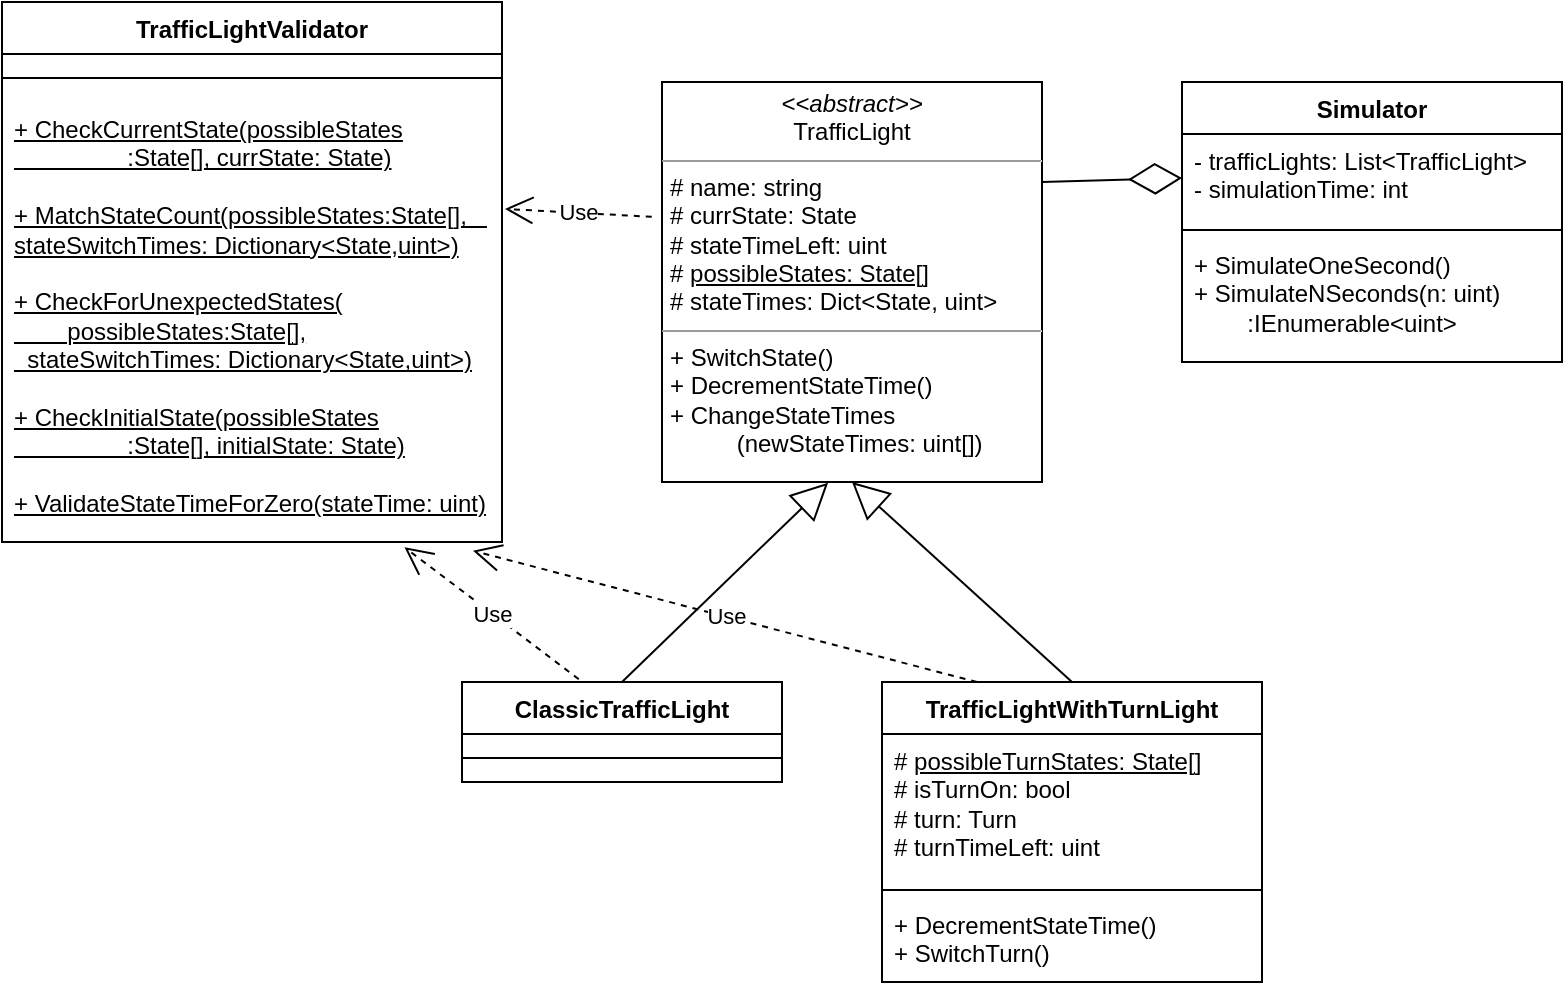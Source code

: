 <mxfile version="21.3.0" type="device">
  <diagram id="C5RBs43oDa-KdzZeNtuy" name="Page-1">
    <mxGraphModel dx="1050" dy="581" grid="1" gridSize="10" guides="1" tooltips="1" connect="1" arrows="1" fold="1" page="1" pageScale="1" pageWidth="827" pageHeight="1169" math="0" shadow="0">
      <root>
        <mxCell id="WIyWlLk6GJQsqaUBKTNV-0" />
        <mxCell id="WIyWlLk6GJQsqaUBKTNV-1" parent="WIyWlLk6GJQsqaUBKTNV-0" />
        <mxCell id="yv8XWIr87M4-oUTZZ-md-5" value="ClassicTrafficLight" style="swimlane;fontStyle=1;align=center;verticalAlign=top;childLayout=stackLayout;horizontal=1;startSize=26;horizontalStack=0;resizeParent=1;resizeParentMax=0;resizeLast=0;collapsible=1;marginBottom=0;whiteSpace=wrap;html=1;" parent="WIyWlLk6GJQsqaUBKTNV-1" vertex="1">
          <mxGeometry x="250" y="380" width="160" height="50" as="geometry" />
        </mxCell>
        <mxCell id="yv8XWIr87M4-oUTZZ-md-7" value="" style="line;strokeWidth=1;fillColor=none;align=left;verticalAlign=middle;spacingTop=-1;spacingLeft=3;spacingRight=3;rotatable=0;labelPosition=right;points=[];portConstraint=eastwest;strokeColor=inherit;" parent="yv8XWIr87M4-oUTZZ-md-5" vertex="1">
          <mxGeometry y="26" width="160" height="24" as="geometry" />
        </mxCell>
        <mxCell id="yv8XWIr87M4-oUTZZ-md-9" value="" style="endArrow=block;endSize=16;endFill=0;html=1;rounded=0;exitX=0.5;exitY=0;exitDx=0;exitDy=0;entryX=0.437;entryY=1.002;entryDx=0;entryDy=0;entryPerimeter=0;" parent="WIyWlLk6GJQsqaUBKTNV-1" source="yv8XWIr87M4-oUTZZ-md-5" target="yv8XWIr87M4-oUTZZ-md-24" edge="1">
          <mxGeometry width="160" relative="1" as="geometry">
            <mxPoint x="520" y="290" as="sourcePoint" />
            <mxPoint x="424.24" y="303.672" as="targetPoint" />
          </mxGeometry>
        </mxCell>
        <mxCell id="yv8XWIr87M4-oUTZZ-md-12" value="" style="endArrow=block;endSize=16;endFill=0;html=1;rounded=0;entryX=0.5;entryY=1;entryDx=0;entryDy=0;exitX=0.5;exitY=0;exitDx=0;exitDy=0;" parent="WIyWlLk6GJQsqaUBKTNV-1" source="yv8XWIr87M4-oUTZZ-md-15" target="yv8XWIr87M4-oUTZZ-md-24" edge="1">
          <mxGeometry width="160" relative="1" as="geometry">
            <mxPoint x="530" y="380" as="sourcePoint" />
            <mxPoint x="436.97" y="302.304" as="targetPoint" />
          </mxGeometry>
        </mxCell>
        <mxCell id="yv8XWIr87M4-oUTZZ-md-15" value="TrafficLightWithTurnLight" style="swimlane;fontStyle=1;align=center;verticalAlign=top;childLayout=stackLayout;horizontal=1;startSize=26;horizontalStack=0;resizeParent=1;resizeParentMax=0;resizeLast=0;collapsible=1;marginBottom=0;whiteSpace=wrap;html=1;" parent="WIyWlLk6GJQsqaUBKTNV-1" vertex="1">
          <mxGeometry x="460" y="380" width="190" height="150" as="geometry" />
        </mxCell>
        <mxCell id="yv8XWIr87M4-oUTZZ-md-16" value="#&amp;nbsp;&lt;u&gt;possibleTurnStates: State[]&lt;/u&gt;&lt;br&gt;#&amp;nbsp;isTurnOn: bool&lt;br&gt;#&amp;nbsp;turn: Turn&lt;br&gt;#&amp;nbsp;turnTimeLeft: uint" style="text;strokeColor=none;fillColor=none;align=left;verticalAlign=top;spacingLeft=4;spacingRight=4;overflow=hidden;rotatable=0;points=[[0,0.5],[1,0.5]];portConstraint=eastwest;whiteSpace=wrap;html=1;" parent="yv8XWIr87M4-oUTZZ-md-15" vertex="1">
          <mxGeometry y="26" width="190" height="74" as="geometry" />
        </mxCell>
        <mxCell id="yv8XWIr87M4-oUTZZ-md-17" value="" style="line;strokeWidth=1;fillColor=none;align=left;verticalAlign=middle;spacingTop=-1;spacingLeft=3;spacingRight=3;rotatable=0;labelPosition=right;points=[];portConstraint=eastwest;strokeColor=inherit;" parent="yv8XWIr87M4-oUTZZ-md-15" vertex="1">
          <mxGeometry y="100" width="190" height="8" as="geometry" />
        </mxCell>
        <mxCell id="yv8XWIr87M4-oUTZZ-md-18" value="+&amp;nbsp;DecrementStateTime()&lt;br&gt;+&amp;nbsp;SwitchTurn()" style="text;strokeColor=none;fillColor=none;align=left;verticalAlign=top;spacingLeft=4;spacingRight=4;overflow=hidden;rotatable=0;points=[[0,0.5],[1,0.5]];portConstraint=eastwest;whiteSpace=wrap;html=1;" parent="yv8XWIr87M4-oUTZZ-md-15" vertex="1">
          <mxGeometry y="108" width="190" height="42" as="geometry" />
        </mxCell>
        <mxCell id="yv8XWIr87M4-oUTZZ-md-19" value="Simulator" style="swimlane;fontStyle=1;align=center;verticalAlign=top;childLayout=stackLayout;horizontal=1;startSize=26;horizontalStack=0;resizeParent=1;resizeParentMax=0;resizeLast=0;collapsible=1;marginBottom=0;whiteSpace=wrap;html=1;" parent="WIyWlLk6GJQsqaUBKTNV-1" vertex="1">
          <mxGeometry x="610" y="80" width="190" height="140" as="geometry" />
        </mxCell>
        <mxCell id="yv8XWIr87M4-oUTZZ-md-20" value="- trafficLights:&amp;nbsp;List&amp;lt;TrafficLight&amp;gt;&lt;br&gt;- simulationTime: int" style="text;strokeColor=none;fillColor=none;align=left;verticalAlign=top;spacingLeft=4;spacingRight=4;overflow=hidden;rotatable=0;points=[[0,0.5],[1,0.5]];portConstraint=eastwest;whiteSpace=wrap;html=1;" parent="yv8XWIr87M4-oUTZZ-md-19" vertex="1">
          <mxGeometry y="26" width="190" height="44" as="geometry" />
        </mxCell>
        <mxCell id="yv8XWIr87M4-oUTZZ-md-21" value="" style="line;strokeWidth=1;fillColor=none;align=left;verticalAlign=middle;spacingTop=-1;spacingLeft=3;spacingRight=3;rotatable=0;labelPosition=right;points=[];portConstraint=eastwest;strokeColor=inherit;" parent="yv8XWIr87M4-oUTZZ-md-19" vertex="1">
          <mxGeometry y="70" width="190" height="8" as="geometry" />
        </mxCell>
        <mxCell id="yv8XWIr87M4-oUTZZ-md-22" value="+&amp;nbsp;SimulateOneSecond()&lt;br&gt;+ SimulateNSeconds(n: uint)&lt;br&gt;&amp;nbsp; &amp;nbsp; &amp;nbsp; &amp;nbsp; :IEnumerable&amp;lt;uint&amp;gt;" style="text;strokeColor=none;fillColor=none;align=left;verticalAlign=top;spacingLeft=4;spacingRight=4;overflow=hidden;rotatable=0;points=[[0,0.5],[1,0.5]];portConstraint=eastwest;whiteSpace=wrap;html=1;" parent="yv8XWIr87M4-oUTZZ-md-19" vertex="1">
          <mxGeometry y="78" width="190" height="62" as="geometry" />
        </mxCell>
        <mxCell id="yv8XWIr87M4-oUTZZ-md-24" value="&lt;p style=&quot;margin:0px;margin-top:4px;text-align:center;&quot;&gt;&lt;i&gt;&amp;lt;&amp;lt;abstract&amp;gt;&amp;gt;&lt;/i&gt;&lt;br&gt;TrafficLight&lt;br&gt;&lt;/p&gt;&lt;hr size=&quot;1&quot;&gt;&lt;p style=&quot;margin:0px;margin-left:4px;&quot;&gt;# name: string&lt;br style=&quot;border-color: var(--border-color);&quot;&gt;# currState: State&lt;br style=&quot;border-color: var(--border-color);&quot;&gt;# stateTimeLeft: uint&lt;br style=&quot;border-color: var(--border-color);&quot;&gt;# &lt;u&gt;possibleStates: State[]&lt;br style=&quot;border-color: var(--border-color);&quot;&gt;&lt;/u&gt;# stateTimes: Dict&amp;lt;State, uint&amp;gt;&lt;br&gt;&lt;/p&gt;&lt;hr size=&quot;1&quot;&gt;&lt;p style=&quot;margin:0px;margin-left:4px;&quot;&gt;+&amp;nbsp;SwitchState()&lt;br style=&quot;border-color: var(--border-color);&quot;&gt;+&amp;nbsp;DecrementStateTime()&lt;br style=&quot;border-color: var(--border-color);&quot;&gt;+&amp;nbsp;ChangeStateTimes&lt;br style=&quot;border-color: var(--border-color);&quot;&gt;&amp;nbsp; &amp;nbsp; &amp;nbsp; &amp;nbsp; &amp;nbsp; (newStateTimes: uint[])&lt;br&gt;&lt;/p&gt;" style="verticalAlign=top;align=left;overflow=fill;fontSize=12;fontFamily=Helvetica;html=1;whiteSpace=wrap;" parent="WIyWlLk6GJQsqaUBKTNV-1" vertex="1">
          <mxGeometry x="350" y="80" width="190" height="200" as="geometry" />
        </mxCell>
        <mxCell id="yv8XWIr87M4-oUTZZ-md-25" value="" style="endArrow=diamondThin;endFill=0;endSize=24;html=1;rounded=0;exitX=1;exitY=0.25;exitDx=0;exitDy=0;entryX=0;entryY=0.5;entryDx=0;entryDy=0;" parent="WIyWlLk6GJQsqaUBKTNV-1" source="yv8XWIr87M4-oUTZZ-md-24" target="yv8XWIr87M4-oUTZZ-md-20" edge="1">
          <mxGeometry width="160" relative="1" as="geometry">
            <mxPoint x="480" y="290" as="sourcePoint" />
            <mxPoint x="640" y="290" as="targetPoint" />
          </mxGeometry>
        </mxCell>
        <mxCell id="R7opCH1WQ_tVbO1GXmBw-0" value="TrafficLightValidator" style="swimlane;fontStyle=1;align=center;verticalAlign=top;childLayout=stackLayout;horizontal=1;startSize=26;horizontalStack=0;resizeParent=1;resizeParentMax=0;resizeLast=0;collapsible=1;marginBottom=0;whiteSpace=wrap;html=1;" parent="WIyWlLk6GJQsqaUBKTNV-1" vertex="1">
          <mxGeometry x="20" y="40" width="250" height="270" as="geometry" />
        </mxCell>
        <mxCell id="R7opCH1WQ_tVbO1GXmBw-2" value="" style="line;strokeWidth=1;fillColor=none;align=left;verticalAlign=middle;spacingTop=-1;spacingLeft=3;spacingRight=3;rotatable=0;labelPosition=right;points=[];portConstraint=eastwest;strokeColor=inherit;" parent="R7opCH1WQ_tVbO1GXmBw-0" vertex="1">
          <mxGeometry y="26" width="250" height="24" as="geometry" />
        </mxCell>
        <mxCell id="R7opCH1WQ_tVbO1GXmBw-3" value="&lt;u&gt;+&amp;nbsp;CheckCurrentState(possibleStates&lt;br&gt;&amp;nbsp; &amp;nbsp; &amp;nbsp; &amp;nbsp; &amp;nbsp; &amp;nbsp; &amp;nbsp; &amp;nbsp; &amp;nbsp;:State[], currState: State)&lt;br&gt;&lt;br&gt;+&amp;nbsp;MatchStateCount(possibleStates:State[],&amp;nbsp; &amp;nbsp; stateSwitchTimes: Dictionary&amp;lt;State,uint&amp;gt;)&lt;br&gt;&lt;br&gt;+&amp;nbsp;CheckForUnexpectedStates(&lt;br&gt;&amp;nbsp; &amp;nbsp; &amp;nbsp; &amp;nbsp; possibleStates:State[],&lt;br&gt;&amp;nbsp; stateSwitchTimes: Dictionary&amp;lt;State,uint&amp;gt;)&lt;br&gt;&lt;br&gt;+ CheckInitialState(possibleStates&lt;br style=&quot;border-color: var(--border-color);&quot;&gt;&amp;nbsp; &amp;nbsp; &amp;nbsp; &amp;nbsp; &amp;nbsp; &amp;nbsp; &amp;nbsp; &amp;nbsp; &amp;nbsp;:State[], initialState: State)&lt;br&gt;&lt;br&gt;+ ValidateStateTimeForZero(stateTime: uint)&lt;br&gt;&lt;/u&gt;" style="text;strokeColor=none;fillColor=none;align=left;verticalAlign=top;spacingLeft=4;spacingRight=4;overflow=hidden;rotatable=0;points=[[0,0.5],[1,0.5]];portConstraint=eastwest;whiteSpace=wrap;html=1;" parent="R7opCH1WQ_tVbO1GXmBw-0" vertex="1">
          <mxGeometry y="50" width="250" height="220" as="geometry" />
        </mxCell>
        <mxCell id="R7opCH1WQ_tVbO1GXmBw-4" value="Use" style="endArrow=open;endSize=12;dashed=1;html=1;rounded=0;exitX=-0.027;exitY=0.337;exitDx=0;exitDy=0;exitPerimeter=0;entryX=1.006;entryY=0.243;entryDx=0;entryDy=0;entryPerimeter=0;" parent="WIyWlLk6GJQsqaUBKTNV-1" source="yv8XWIr87M4-oUTZZ-md-24" target="R7opCH1WQ_tVbO1GXmBw-3" edge="1">
          <mxGeometry width="160" relative="1" as="geometry">
            <mxPoint x="330" y="300" as="sourcePoint" />
            <mxPoint x="490" y="300" as="targetPoint" />
          </mxGeometry>
        </mxCell>
        <mxCell id="R7opCH1WQ_tVbO1GXmBw-5" value="Use" style="endArrow=open;endSize=12;dashed=1;html=1;rounded=0;exitX=0.365;exitY=-0.028;exitDx=0;exitDy=0;entryX=0.805;entryY=1.012;entryDx=0;entryDy=0;entryPerimeter=0;exitPerimeter=0;" parent="WIyWlLk6GJQsqaUBKTNV-1" source="yv8XWIr87M4-oUTZZ-md-5" target="R7opCH1WQ_tVbO1GXmBw-3" edge="1">
          <mxGeometry width="160" relative="1" as="geometry">
            <mxPoint x="330" y="300" as="sourcePoint" />
            <mxPoint x="490" y="300" as="targetPoint" />
          </mxGeometry>
        </mxCell>
        <mxCell id="R7opCH1WQ_tVbO1GXmBw-6" value="Use" style="endArrow=open;endSize=12;dashed=1;html=1;rounded=0;exitX=0.25;exitY=0;exitDx=0;exitDy=0;entryX=0.942;entryY=1.02;entryDx=0;entryDy=0;entryPerimeter=0;" parent="WIyWlLk6GJQsqaUBKTNV-1" source="yv8XWIr87M4-oUTZZ-md-15" target="R7opCH1WQ_tVbO1GXmBw-3" edge="1">
          <mxGeometry width="160" relative="1" as="geometry">
            <mxPoint x="330" y="300" as="sourcePoint" />
            <mxPoint x="490" y="300" as="targetPoint" />
          </mxGeometry>
        </mxCell>
      </root>
    </mxGraphModel>
  </diagram>
</mxfile>
